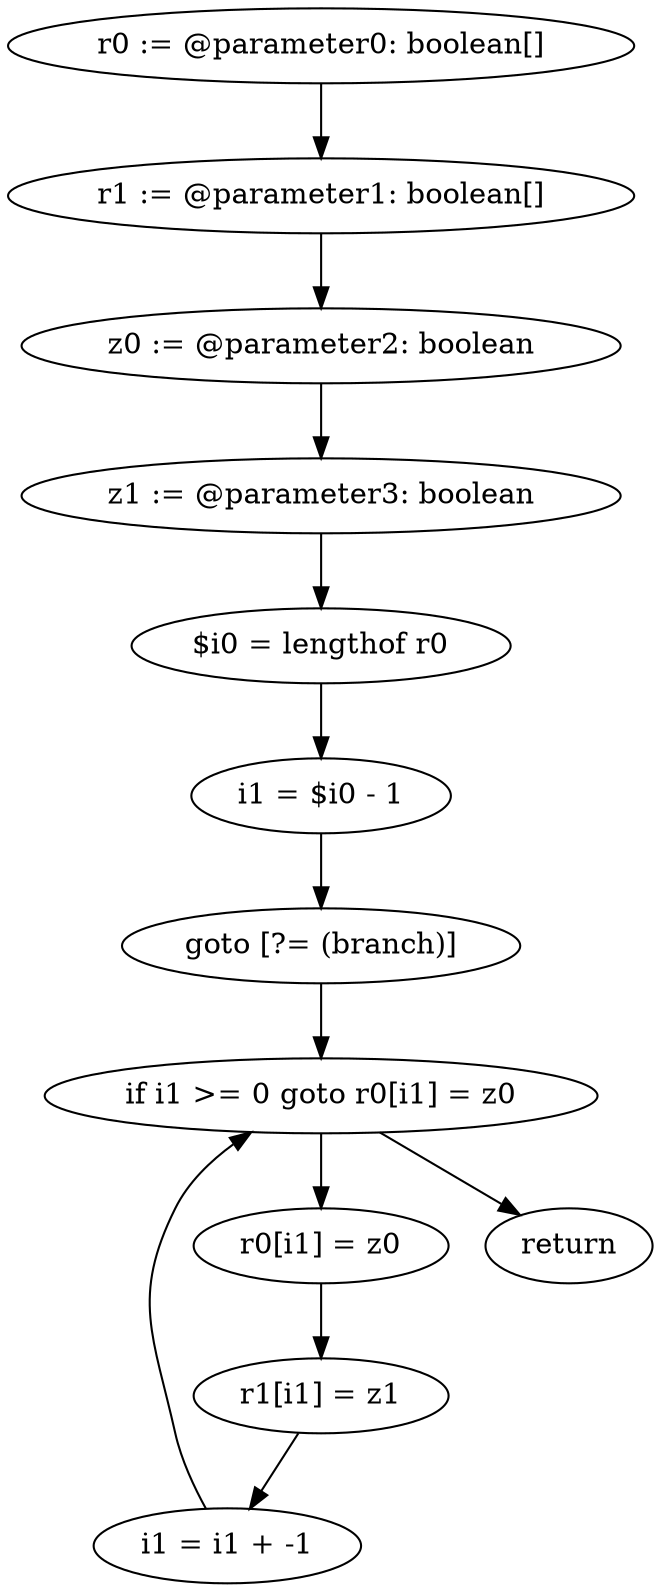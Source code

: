digraph "unitGraph" {
    "r0 := @parameter0: boolean[]"
    "r1 := @parameter1: boolean[]"
    "z0 := @parameter2: boolean"
    "z1 := @parameter3: boolean"
    "$i0 = lengthof r0"
    "i1 = $i0 - 1"
    "goto [?= (branch)]"
    "r0[i1] = z0"
    "r1[i1] = z1"
    "i1 = i1 + -1"
    "if i1 >= 0 goto r0[i1] = z0"
    "return"
    "r0 := @parameter0: boolean[]"->"r1 := @parameter1: boolean[]";
    "r1 := @parameter1: boolean[]"->"z0 := @parameter2: boolean";
    "z0 := @parameter2: boolean"->"z1 := @parameter3: boolean";
    "z1 := @parameter3: boolean"->"$i0 = lengthof r0";
    "$i0 = lengthof r0"->"i1 = $i0 - 1";
    "i1 = $i0 - 1"->"goto [?= (branch)]";
    "goto [?= (branch)]"->"if i1 >= 0 goto r0[i1] = z0";
    "r0[i1] = z0"->"r1[i1] = z1";
    "r1[i1] = z1"->"i1 = i1 + -1";
    "i1 = i1 + -1"->"if i1 >= 0 goto r0[i1] = z0";
    "if i1 >= 0 goto r0[i1] = z0"->"return";
    "if i1 >= 0 goto r0[i1] = z0"->"r0[i1] = z0";
}
